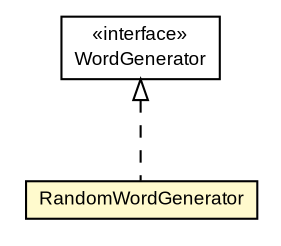 #!/usr/local/bin/dot
#
# Class diagram 
# Generated by UmlGraph version 4.6 (http://www.spinellis.gr/sw/umlgraph)
#

digraph G {
	edge [fontname="arial",fontsize=10,labelfontname="arial",labelfontsize=10];
	node [fontname="arial",fontsize=10,shape=plaintext];
	// com.octo.captcha.component.word.wordgenerator.WordGenerator
	c12422 [label=<<table border="0" cellborder="1" cellspacing="0" cellpadding="2" port="p" href="./WordGenerator.html">
		<tr><td><table border="0" cellspacing="0" cellpadding="1">
			<tr><td> &laquo;interface&raquo; </td></tr>
			<tr><td> WordGenerator </td></tr>
		</table></td></tr>
		</table>>, fontname="arial", fontcolor="black", fontsize=9.0];
	// com.octo.captcha.component.word.wordgenerator.RandomWordGenerator
	c12423 [label=<<table border="0" cellborder="1" cellspacing="0" cellpadding="2" port="p" bgcolor="lemonChiffon" href="./RandomWordGenerator.html">
		<tr><td><table border="0" cellspacing="0" cellpadding="1">
			<tr><td> RandomWordGenerator </td></tr>
		</table></td></tr>
		</table>>, fontname="arial", fontcolor="black", fontsize=9.0];
	//com.octo.captcha.component.word.wordgenerator.RandomWordGenerator implements com.octo.captcha.component.word.wordgenerator.WordGenerator
	c12422:p -> c12423:p [dir=back,arrowtail=empty,style=dashed];
}

